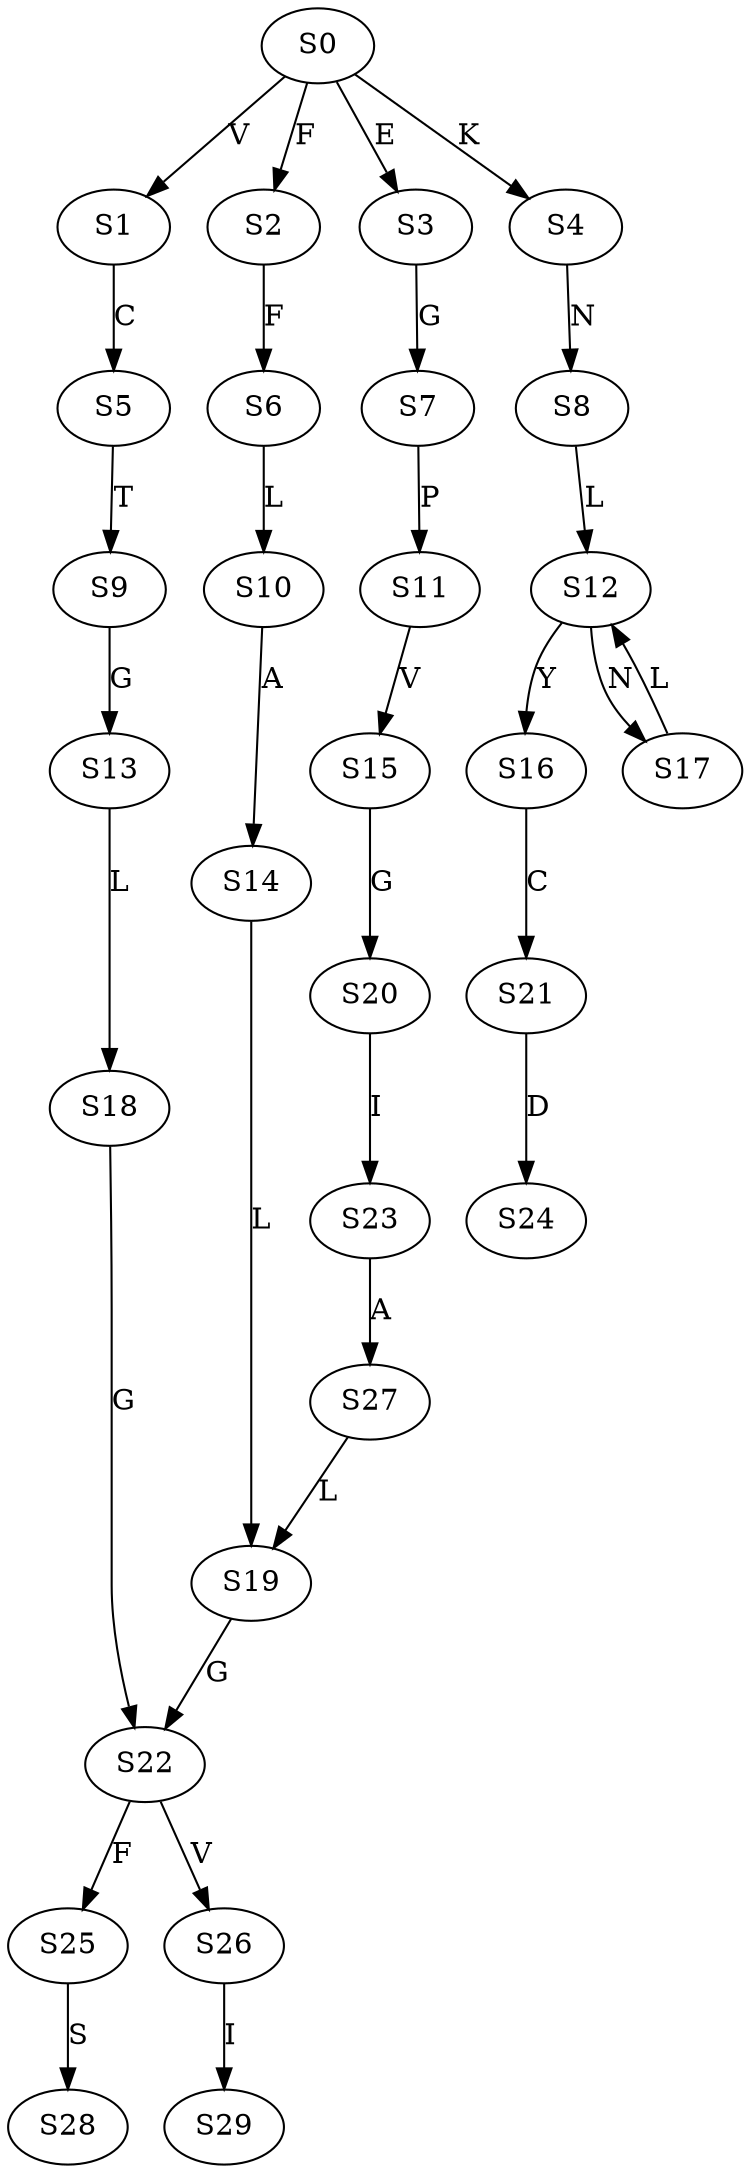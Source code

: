 strict digraph  {
	S0 -> S1 [ label = V ];
	S0 -> S2 [ label = F ];
	S0 -> S3 [ label = E ];
	S0 -> S4 [ label = K ];
	S1 -> S5 [ label = C ];
	S2 -> S6 [ label = F ];
	S3 -> S7 [ label = G ];
	S4 -> S8 [ label = N ];
	S5 -> S9 [ label = T ];
	S6 -> S10 [ label = L ];
	S7 -> S11 [ label = P ];
	S8 -> S12 [ label = L ];
	S9 -> S13 [ label = G ];
	S10 -> S14 [ label = A ];
	S11 -> S15 [ label = V ];
	S12 -> S16 [ label = Y ];
	S12 -> S17 [ label = N ];
	S13 -> S18 [ label = L ];
	S14 -> S19 [ label = L ];
	S15 -> S20 [ label = G ];
	S16 -> S21 [ label = C ];
	S17 -> S12 [ label = L ];
	S18 -> S22 [ label = G ];
	S19 -> S22 [ label = G ];
	S20 -> S23 [ label = I ];
	S21 -> S24 [ label = D ];
	S22 -> S25 [ label = F ];
	S22 -> S26 [ label = V ];
	S23 -> S27 [ label = A ];
	S25 -> S28 [ label = S ];
	S26 -> S29 [ label = I ];
	S27 -> S19 [ label = L ];
}
